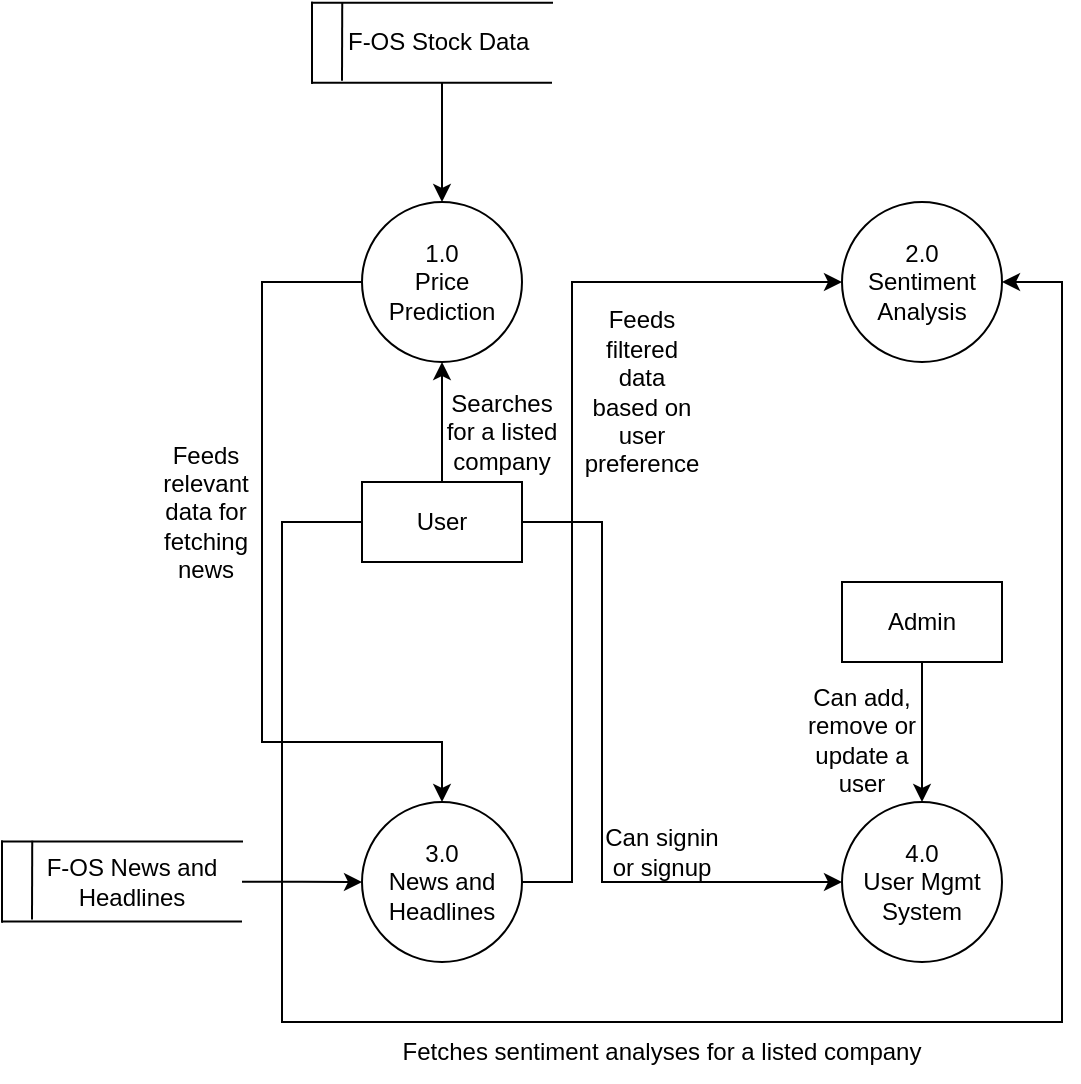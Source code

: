 <mxfile version="22.0.3" type="device">
  <diagram id="5vv5BV-AFLwiFsYIA4pv" name="Page-1">
    <mxGraphModel dx="1276" dy="606" grid="1" gridSize="10" guides="1" tooltips="1" connect="1" arrows="1" fold="1" page="1" pageScale="1" pageWidth="850" pageHeight="1100" math="0" shadow="0">
      <root>
        <mxCell id="0" />
        <mxCell id="1" parent="0" />
        <mxCell id="wRPbjqVygjFNBpB5uaBZ-1" style="edgeStyle=orthogonalEdgeStyle;rounded=0;orthogonalLoop=1;jettySize=auto;html=1;" parent="1" source="wRPbjqVygjFNBpB5uaBZ-2" target="wRPbjqVygjFNBpB5uaBZ-5" edge="1">
          <mxGeometry relative="1" as="geometry">
            <Array as="points">
              <mxPoint x="190" y="300" />
              <mxPoint x="190" y="530" />
            </Array>
          </mxGeometry>
        </mxCell>
        <mxCell id="wRPbjqVygjFNBpB5uaBZ-2" value="1.0&lt;br&gt;Price Prediction" style="ellipse;whiteSpace=wrap;html=1;aspect=fixed;" parent="1" vertex="1">
          <mxGeometry x="240" y="260" width="80" height="80" as="geometry" />
        </mxCell>
        <mxCell id="wRPbjqVygjFNBpB5uaBZ-3" value="2.0&lt;br&gt;Sentiment Analysis" style="ellipse;whiteSpace=wrap;html=1;aspect=fixed;" parent="1" vertex="1">
          <mxGeometry x="480" y="260" width="80" height="80" as="geometry" />
        </mxCell>
        <mxCell id="wRPbjqVygjFNBpB5uaBZ-4" style="edgeStyle=orthogonalEdgeStyle;rounded=0;orthogonalLoop=1;jettySize=auto;html=1;entryX=0;entryY=0.5;entryDx=0;entryDy=0;" parent="1" target="wRPbjqVygjFNBpB5uaBZ-3" edge="1">
          <mxGeometry relative="1" as="geometry">
            <mxPoint x="280.001" y="620" as="sourcePoint" />
            <mxPoint x="440" y="300" as="targetPoint" />
            <Array as="points">
              <mxPoint x="280" y="600" />
              <mxPoint x="345" y="600" />
              <mxPoint x="345" y="300" />
            </Array>
          </mxGeometry>
        </mxCell>
        <mxCell id="wRPbjqVygjFNBpB5uaBZ-5" value="3.0&lt;br&gt;News and Headlines" style="ellipse;whiteSpace=wrap;html=1;aspect=fixed;" parent="1" vertex="1">
          <mxGeometry x="240" y="560" width="80" height="80" as="geometry" />
        </mxCell>
        <mxCell id="wRPbjqVygjFNBpB5uaBZ-6" style="edgeStyle=orthogonalEdgeStyle;rounded=0;orthogonalLoop=1;jettySize=auto;html=1;entryX=0.5;entryY=1;entryDx=0;entryDy=0;" parent="1" source="wRPbjqVygjFNBpB5uaBZ-9" target="wRPbjqVygjFNBpB5uaBZ-2" edge="1">
          <mxGeometry relative="1" as="geometry" />
        </mxCell>
        <mxCell id="wRPbjqVygjFNBpB5uaBZ-7" style="edgeStyle=orthogonalEdgeStyle;rounded=0;orthogonalLoop=1;jettySize=auto;html=1;entryX=1;entryY=0.5;entryDx=0;entryDy=0;" parent="1" source="wRPbjqVygjFNBpB5uaBZ-9" target="wRPbjqVygjFNBpB5uaBZ-3" edge="1">
          <mxGeometry relative="1" as="geometry">
            <Array as="points">
              <mxPoint x="200" y="420" />
              <mxPoint x="200" y="670" />
              <mxPoint x="590" y="670" />
              <mxPoint x="590" y="300" />
            </Array>
          </mxGeometry>
        </mxCell>
        <mxCell id="wRPbjqVygjFNBpB5uaBZ-8" style="edgeStyle=orthogonalEdgeStyle;rounded=0;orthogonalLoop=1;jettySize=auto;html=1;entryX=0;entryY=0.5;entryDx=0;entryDy=0;" parent="1" source="wRPbjqVygjFNBpB5uaBZ-9" target="wRPbjqVygjFNBpB5uaBZ-18" edge="1">
          <mxGeometry relative="1" as="geometry">
            <Array as="points">
              <mxPoint x="360" y="420" />
              <mxPoint x="360" y="600" />
            </Array>
          </mxGeometry>
        </mxCell>
        <mxCell id="wRPbjqVygjFNBpB5uaBZ-9" value="User" style="rounded=0;whiteSpace=wrap;html=1;" parent="1" vertex="1">
          <mxGeometry x="240" y="400" width="80" height="40" as="geometry" />
        </mxCell>
        <mxCell id="wRPbjqVygjFNBpB5uaBZ-10" style="edgeStyle=orthogonalEdgeStyle;rounded=0;orthogonalLoop=1;jettySize=auto;html=1;" parent="1" source="wRPbjqVygjFNBpB5uaBZ-11" target="wRPbjqVygjFNBpB5uaBZ-18" edge="1">
          <mxGeometry relative="1" as="geometry" />
        </mxCell>
        <mxCell id="wRPbjqVygjFNBpB5uaBZ-11" value="Admin" style="rounded=0;whiteSpace=wrap;html=1;" parent="1" vertex="1">
          <mxGeometry x="480" y="450" width="80" height="40" as="geometry" />
        </mxCell>
        <mxCell id="wRPbjqVygjFNBpB5uaBZ-12" value="" style="shape=partialRectangle;whiteSpace=wrap;html=1;right=0;top=0;bottom=0;fillColor=none;routingCenterX=-0.5;" parent="1" vertex="1">
          <mxGeometry x="215" y="160.32" width="120" height="40" as="geometry" />
        </mxCell>
        <mxCell id="wRPbjqVygjFNBpB5uaBZ-13" value="" style="shape=partialRectangle;whiteSpace=wrap;html=1;bottom=0;right=0;fillColor=none;" parent="1" vertex="1">
          <mxGeometry x="215" y="160.32" width="120" height="40" as="geometry" />
        </mxCell>
        <mxCell id="wRPbjqVygjFNBpB5uaBZ-14" value="" style="endArrow=none;html=1;rounded=0;exitX=0;exitY=1;exitDx=0;exitDy=0;entryX=1;entryY=1;entryDx=0;entryDy=0;" parent="1" source="wRPbjqVygjFNBpB5uaBZ-13" target="wRPbjqVygjFNBpB5uaBZ-13" edge="1">
          <mxGeometry width="50" height="50" relative="1" as="geometry">
            <mxPoint x="495" y="150.32" as="sourcePoint" />
            <mxPoint x="545" y="100.32" as="targetPoint" />
          </mxGeometry>
        </mxCell>
        <mxCell id="wRPbjqVygjFNBpB5uaBZ-15" value="" style="endArrow=none;html=1;rounded=0;exitX=0.126;exitY=0.042;exitDx=0;exitDy=0;exitPerimeter=0;" parent="1" edge="1">
          <mxGeometry width="50" height="50" relative="1" as="geometry">
            <mxPoint x="230.12" y="160.0" as="sourcePoint" />
            <mxPoint x="230" y="199.32" as="targetPoint" />
          </mxGeometry>
        </mxCell>
        <mxCell id="wRPbjqVygjFNBpB5uaBZ-16" style="edgeStyle=orthogonalEdgeStyle;rounded=0;orthogonalLoop=1;jettySize=auto;html=1;" parent="1" source="wRPbjqVygjFNBpB5uaBZ-17" target="wRPbjqVygjFNBpB5uaBZ-2" edge="1">
          <mxGeometry relative="1" as="geometry" />
        </mxCell>
        <mxCell id="wRPbjqVygjFNBpB5uaBZ-17" value="F-OS Stock Data&amp;nbsp;" style="text;html=1;strokeColor=none;fillColor=none;align=center;verticalAlign=middle;whiteSpace=wrap;rounded=0;" parent="1" vertex="1">
          <mxGeometry x="225" y="160.32" width="110" height="40" as="geometry" />
        </mxCell>
        <mxCell id="wRPbjqVygjFNBpB5uaBZ-18" value="4.0&lt;br&gt;User Mgmt System" style="ellipse;whiteSpace=wrap;html=1;aspect=fixed;" parent="1" vertex="1">
          <mxGeometry x="480" y="560" width="80" height="80" as="geometry" />
        </mxCell>
        <mxCell id="wRPbjqVygjFNBpB5uaBZ-19" value="Searches for a listed company" style="text;html=1;strokeColor=none;fillColor=none;align=center;verticalAlign=middle;whiteSpace=wrap;rounded=0;" parent="1" vertex="1">
          <mxGeometry x="280" y="360" width="60" height="30" as="geometry" />
        </mxCell>
        <mxCell id="wRPbjqVygjFNBpB5uaBZ-20" value="" style="shape=partialRectangle;whiteSpace=wrap;html=1;right=0;top=0;bottom=0;fillColor=none;routingCenterX=-0.5;" parent="1" vertex="1">
          <mxGeometry x="60" y="579.74" width="120" height="40" as="geometry" />
        </mxCell>
        <mxCell id="wRPbjqVygjFNBpB5uaBZ-21" value="" style="shape=partialRectangle;whiteSpace=wrap;html=1;bottom=0;right=0;fillColor=none;" parent="1" vertex="1">
          <mxGeometry x="60" y="579.74" width="120" height="40" as="geometry" />
        </mxCell>
        <mxCell id="wRPbjqVygjFNBpB5uaBZ-22" value="" style="endArrow=none;html=1;rounded=0;exitX=0;exitY=1;exitDx=0;exitDy=0;entryX=1;entryY=1;entryDx=0;entryDy=0;" parent="1" source="wRPbjqVygjFNBpB5uaBZ-21" target="wRPbjqVygjFNBpB5uaBZ-21" edge="1">
          <mxGeometry width="50" height="50" relative="1" as="geometry">
            <mxPoint x="340" y="569.74" as="sourcePoint" />
            <mxPoint x="390" y="519.74" as="targetPoint" />
          </mxGeometry>
        </mxCell>
        <mxCell id="wRPbjqVygjFNBpB5uaBZ-23" value="" style="endArrow=none;html=1;rounded=0;exitX=0.126;exitY=0.042;exitDx=0;exitDy=0;exitPerimeter=0;" parent="1" edge="1">
          <mxGeometry width="50" height="50" relative="1" as="geometry">
            <mxPoint x="75.12" y="579.42" as="sourcePoint" />
            <mxPoint x="75" y="618.74" as="targetPoint" />
          </mxGeometry>
        </mxCell>
        <mxCell id="wRPbjqVygjFNBpB5uaBZ-24" style="edgeStyle=orthogonalEdgeStyle;rounded=0;orthogonalLoop=1;jettySize=auto;html=1;entryX=0;entryY=0.5;entryDx=0;entryDy=0;" parent="1" source="wRPbjqVygjFNBpB5uaBZ-25" target="wRPbjqVygjFNBpB5uaBZ-5" edge="1">
          <mxGeometry relative="1" as="geometry" />
        </mxCell>
        <mxCell id="wRPbjqVygjFNBpB5uaBZ-25" value="F-OS News and Headlines" style="text;html=1;strokeColor=none;fillColor=none;align=center;verticalAlign=middle;whiteSpace=wrap;rounded=0;" parent="1" vertex="1">
          <mxGeometry x="70" y="579.74" width="110" height="40.26" as="geometry" />
        </mxCell>
        <mxCell id="wRPbjqVygjFNBpB5uaBZ-26" value="Feeds relevant data for fetching news" style="text;html=1;strokeColor=none;fillColor=none;align=center;verticalAlign=middle;whiteSpace=wrap;rounded=0;" parent="1" vertex="1">
          <mxGeometry x="132" y="400" width="60" height="30" as="geometry" />
        </mxCell>
        <mxCell id="wRPbjqVygjFNBpB5uaBZ-27" value="Feeds filtered data based on user preference" style="text;html=1;strokeColor=none;fillColor=none;align=center;verticalAlign=middle;whiteSpace=wrap;rounded=0;" parent="1" vertex="1">
          <mxGeometry x="350" y="340" width="60" height="30" as="geometry" />
        </mxCell>
        <mxCell id="wRPbjqVygjFNBpB5uaBZ-28" value="Can add,&lt;br&gt;remove or update a user" style="text;html=1;strokeColor=none;fillColor=none;align=center;verticalAlign=middle;whiteSpace=wrap;rounded=0;" parent="1" vertex="1">
          <mxGeometry x="460" y="514" width="60" height="30" as="geometry" />
        </mxCell>
        <mxCell id="wRPbjqVygjFNBpB5uaBZ-29" value="Can signin or signup" style="text;html=1;strokeColor=none;fillColor=none;align=center;verticalAlign=middle;whiteSpace=wrap;rounded=0;" parent="1" vertex="1">
          <mxGeometry x="360" y="570" width="60" height="30" as="geometry" />
        </mxCell>
        <mxCell id="wRPbjqVygjFNBpB5uaBZ-40" value="Fetches sentiment analyses for a listed company" style="text;html=1;strokeColor=none;fillColor=none;align=center;verticalAlign=middle;whiteSpace=wrap;rounded=0;" parent="1" vertex="1">
          <mxGeometry x="250" y="670" width="280" height="30" as="geometry" />
        </mxCell>
      </root>
    </mxGraphModel>
  </diagram>
</mxfile>
